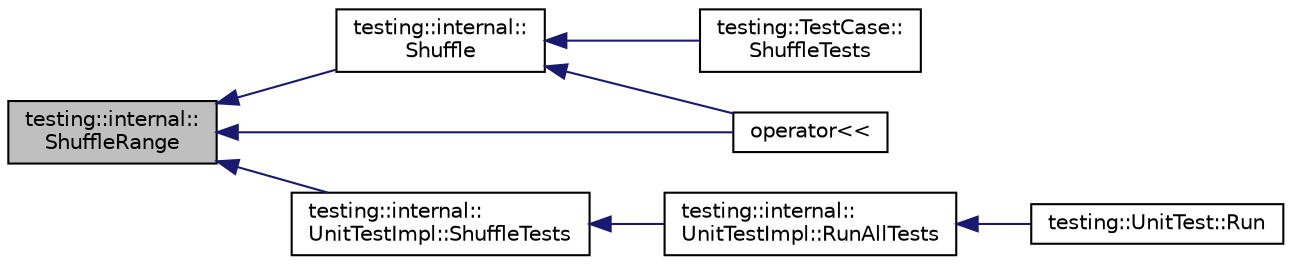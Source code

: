 digraph "testing::internal::ShuffleRange"
{
  edge [fontname="Helvetica",fontsize="10",labelfontname="Helvetica",labelfontsize="10"];
  node [fontname="Helvetica",fontsize="10",shape=record];
  rankdir="LR";
  Node2859 [label="testing::internal::\lShuffleRange",height=0.2,width=0.4,color="black", fillcolor="grey75", style="filled", fontcolor="black"];
  Node2859 -> Node2860 [dir="back",color="midnightblue",fontsize="10",style="solid",fontname="Helvetica"];
  Node2860 [label="testing::internal::\lShuffle",height=0.2,width=0.4,color="black", fillcolor="white", style="filled",URL="$d0/da7/namespacetesting_1_1internal.html#a90d9e6ffe8522a7eb1b2ce9b1a0c4673"];
  Node2860 -> Node2861 [dir="back",color="midnightblue",fontsize="10",style="solid",fontname="Helvetica"];
  Node2861 [label="testing::TestCase::\lShuffleTests",height=0.2,width=0.4,color="black", fillcolor="white", style="filled",URL="$d0/dfa/classtesting_1_1_test_case.html#ac26160e2aeb3d8c86b611843c5abdb29"];
  Node2860 -> Node2862 [dir="back",color="midnightblue",fontsize="10",style="solid",fontname="Helvetica"];
  Node2862 [label="operator\<\<",height=0.2,width=0.4,color="black", fillcolor="white", style="filled",URL="$df/d01/gtest__unittest_8cc.html#a5f23eac320bc1c1dcd3cec464e31b5c6"];
  Node2859 -> Node2863 [dir="back",color="midnightblue",fontsize="10",style="solid",fontname="Helvetica"];
  Node2863 [label="testing::internal::\lUnitTestImpl::ShuffleTests",height=0.2,width=0.4,color="black", fillcolor="white", style="filled",URL="$d7/dda/classtesting_1_1internal_1_1_unit_test_impl.html#aaaa38e6a4372e6bb9bbe3143a3a32b65"];
  Node2863 -> Node2864 [dir="back",color="midnightblue",fontsize="10",style="solid",fontname="Helvetica"];
  Node2864 [label="testing::internal::\lUnitTestImpl::RunAllTests",height=0.2,width=0.4,color="black", fillcolor="white", style="filled",URL="$d7/dda/classtesting_1_1internal_1_1_unit_test_impl.html#a1fb6be9971f4768c4136a05aa9e7e375"];
  Node2864 -> Node2865 [dir="back",color="midnightblue",fontsize="10",style="solid",fontname="Helvetica"];
  Node2865 [label="testing::UnitTest::Run",height=0.2,width=0.4,color="black", fillcolor="white", style="filled",URL="$d7/d47/classtesting_1_1_unit_test.html#a2febc800536b44500565f4c423f359d3"];
  Node2859 -> Node2862 [dir="back",color="midnightblue",fontsize="10",style="solid",fontname="Helvetica"];
}
